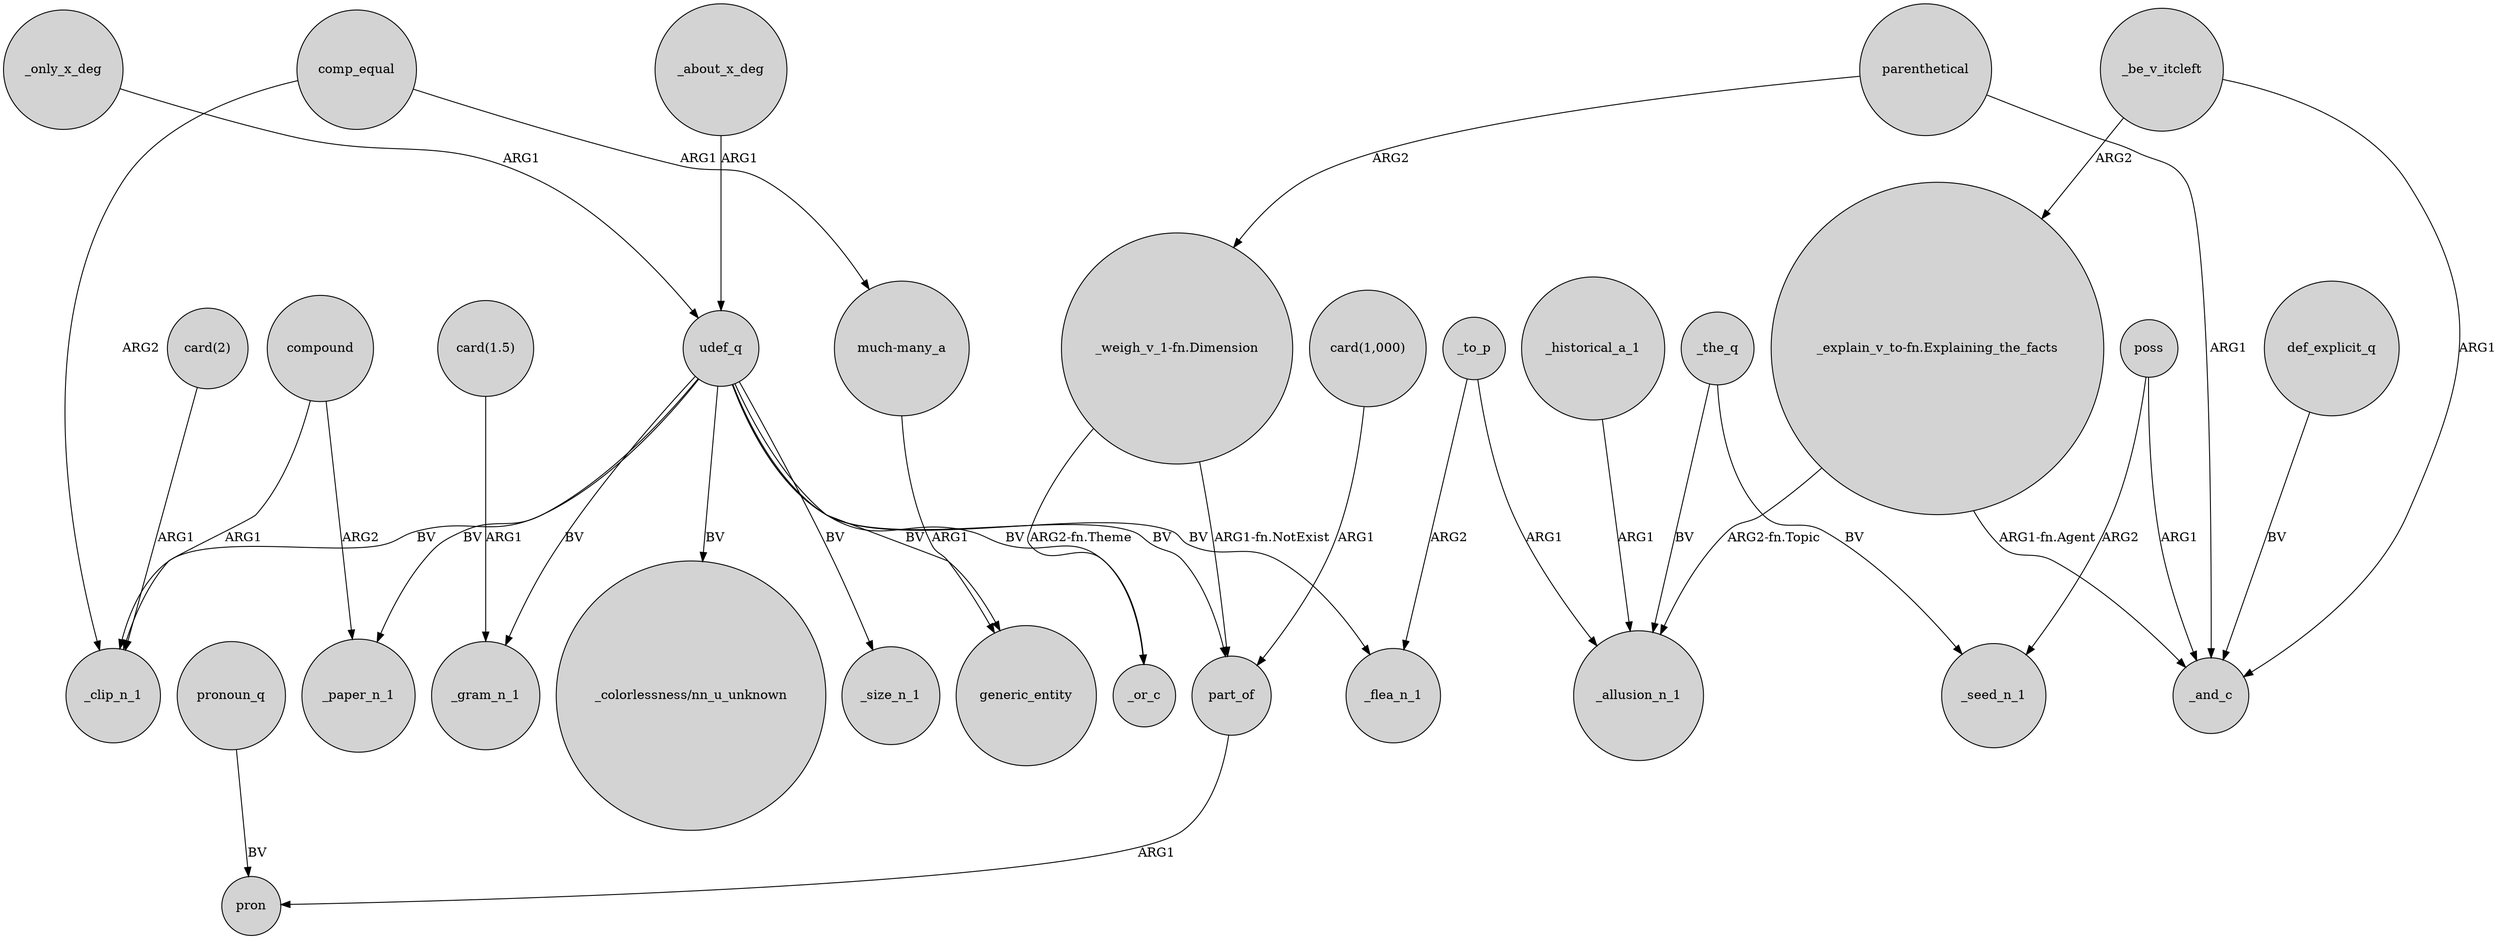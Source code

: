 digraph {
	node [shape=circle style=filled]
	part_of -> pron [label=ARG1]
	_only_x_deg -> udef_q [label=ARG1]
	udef_q -> "_colorlessness/nn_u_unknown" [label=BV]
	udef_q -> part_of [label=BV]
	udef_q -> generic_entity [label=BV]
	parenthetical -> _and_c [label=ARG1]
	"_weigh_v_1-fn.Dimension" -> part_of [label="ARG1-fn.NotExist"]
	poss -> _and_c [label=ARG1]
	def_explicit_q -> _and_c [label=BV]
	"much-many_a" -> generic_entity [label=ARG1]
	udef_q -> _size_n_1 [label=BV]
	"card(1.5)" -> _gram_n_1 [label=ARG1]
	poss -> _seed_n_1 [label=ARG2]
	comp_equal -> _clip_n_1 [label=ARG2]
	_to_p -> _flea_n_1 [label=ARG2]
	udef_q -> _clip_n_1 [label=BV]
	comp_equal -> "much-many_a" [label=ARG1]
	"_weigh_v_1-fn.Dimension" -> _or_c [label="ARG2-fn.Theme"]
	"card(1,000)" -> part_of [label=ARG1]
	_the_q -> _allusion_n_1 [label=BV]
	_to_p -> _allusion_n_1 [label=ARG1]
	parenthetical -> "_weigh_v_1-fn.Dimension" [label=ARG2]
	udef_q -> _or_c [label=BV]
	_about_x_deg -> udef_q [label=ARG1]
	udef_q -> _flea_n_1 [label=BV]
	_be_v_itcleft -> _and_c [label=ARG1]
	pronoun_q -> pron [label=BV]
	"card(2)" -> _clip_n_1 [label=ARG1]
	compound -> _paper_n_1 [label=ARG2]
	udef_q -> _paper_n_1 [label=BV]
	compound -> _clip_n_1 [label=ARG1]
	_be_v_itcleft -> "_explain_v_to-fn.Explaining_the_facts" [label=ARG2]
	_historical_a_1 -> _allusion_n_1 [label=ARG1]
	udef_q -> _gram_n_1 [label=BV]
	_the_q -> _seed_n_1 [label=BV]
	"_explain_v_to-fn.Explaining_the_facts" -> _allusion_n_1 [label="ARG2-fn.Topic"]
	"_explain_v_to-fn.Explaining_the_facts" -> _and_c [label="ARG1-fn.Agent"]
}
